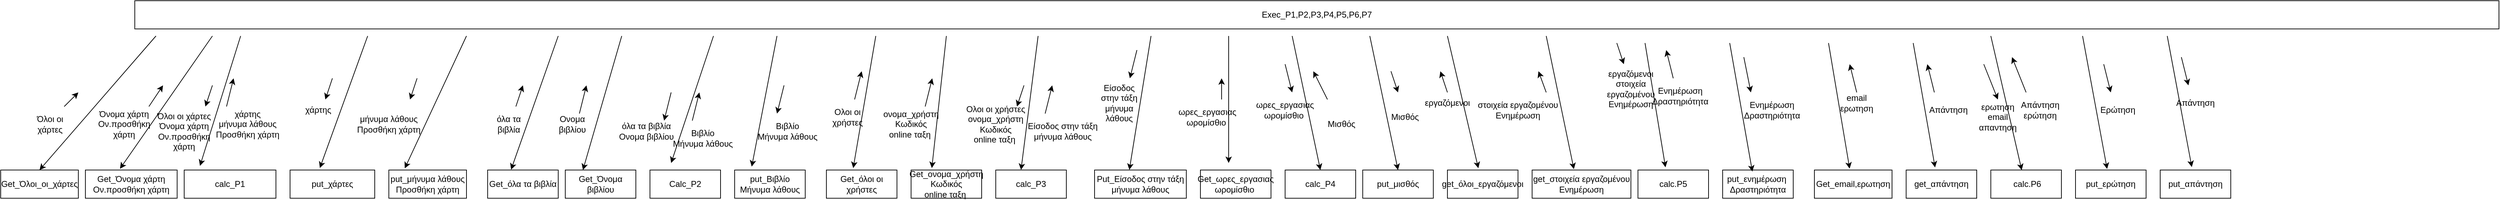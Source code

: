 <mxfile version="21.3.2" type="github">
  <diagram name="Σελίδα-1" id="3amP75kJeSOvBXIbC_eX">
    <mxGraphModel dx="857" dy="403" grid="1" gridSize="10" guides="1" tooltips="1" connect="1" arrows="1" fold="1" page="1" pageScale="1" pageWidth="3300" pageHeight="4681" math="0" shadow="0">
      <root>
        <mxCell id="0" />
        <mxCell id="1" parent="0" />
        <mxCell id="pmRhDcLN0mvBYwqN2G9U-1" value="Exec_P1,P2,P3,P4,P5,P6,P7" style="whiteSpace=wrap;html=1;align=center;" vertex="1" parent="1">
          <mxGeometry x="800" y="120" width="3350" height="40" as="geometry" />
        </mxCell>
        <mxCell id="pmRhDcLN0mvBYwqN2G9U-2" value="Get_Όλοι_οι_χάρτες" style="whiteSpace=wrap;html=1;align=center;" vertex="1" parent="1">
          <mxGeometry x="610" y="360" width="110" height="40" as="geometry" />
        </mxCell>
        <mxCell id="pmRhDcLN0mvBYwqN2G9U-3" value="" style="endArrow=classic;html=1;rounded=0;entryX=0.5;entryY=0;entryDx=0;entryDy=0;" edge="1" parent="1" target="pmRhDcLN0mvBYwqN2G9U-2">
          <mxGeometry width="50" height="50" relative="1" as="geometry">
            <mxPoint x="830" y="170" as="sourcePoint" />
            <mxPoint x="840" y="240" as="targetPoint" />
          </mxGeometry>
        </mxCell>
        <mxCell id="pmRhDcLN0mvBYwqN2G9U-4" value="Όλοι οι χάρτες" style="text;html=1;strokeColor=none;fillColor=none;align=center;verticalAlign=middle;whiteSpace=wrap;rounded=0;" vertex="1" parent="1">
          <mxGeometry x="650" y="280" width="60" height="30" as="geometry" />
        </mxCell>
        <mxCell id="pmRhDcLN0mvBYwqN2G9U-5" value="" style="endArrow=classic;html=1;rounded=0;" edge="1" parent="1">
          <mxGeometry width="50" height="50" relative="1" as="geometry">
            <mxPoint x="700" y="270" as="sourcePoint" />
            <mxPoint x="720" y="250" as="targetPoint" />
          </mxGeometry>
        </mxCell>
        <mxCell id="pmRhDcLN0mvBYwqN2G9U-6" value="Get_Όνομα χάρτη&lt;br&gt;Ον.προσθήκη χάρτη" style="whiteSpace=wrap;html=1;align=center;" vertex="1" parent="1">
          <mxGeometry x="730" y="360" width="130" height="40" as="geometry" />
        </mxCell>
        <mxCell id="pmRhDcLN0mvBYwqN2G9U-7" value="" style="endArrow=classic;html=1;rounded=0;entryX=0.377;entryY=-0.044;entryDx=0;entryDy=0;entryPerimeter=0;" edge="1" parent="1" target="pmRhDcLN0mvBYwqN2G9U-6">
          <mxGeometry width="50" height="50" relative="1" as="geometry">
            <mxPoint x="910" y="170" as="sourcePoint" />
            <mxPoint x="880" y="260" as="targetPoint" />
          </mxGeometry>
        </mxCell>
        <mxCell id="pmRhDcLN0mvBYwqN2G9U-8" value="" style="endArrow=classic;html=1;rounded=0;" edge="1" parent="1">
          <mxGeometry width="50" height="50" relative="1" as="geometry">
            <mxPoint x="820" y="270" as="sourcePoint" />
            <mxPoint x="840" y="240" as="targetPoint" />
          </mxGeometry>
        </mxCell>
        <mxCell id="pmRhDcLN0mvBYwqN2G9U-9" value="Όνομα χάρτη&lt;br&gt;Ον.προσθήκη χάρτη" style="text;html=1;strokeColor=none;fillColor=none;align=center;verticalAlign=middle;whiteSpace=wrap;rounded=0;" vertex="1" parent="1">
          <mxGeometry x="750" y="280" width="70" height="30" as="geometry" />
        </mxCell>
        <mxCell id="pmRhDcLN0mvBYwqN2G9U-10" value="calc_Ρ1" style="whiteSpace=wrap;html=1;align=center;" vertex="1" parent="1">
          <mxGeometry x="870" y="360" width="130" height="40" as="geometry" />
        </mxCell>
        <mxCell id="pmRhDcLN0mvBYwqN2G9U-11" value="" style="endArrow=classic;html=1;rounded=0;entryX=0.172;entryY=-0.148;entryDx=0;entryDy=0;entryPerimeter=0;" edge="1" parent="1" target="pmRhDcLN0mvBYwqN2G9U-10">
          <mxGeometry width="50" height="50" relative="1" as="geometry">
            <mxPoint x="950" y="170" as="sourcePoint" />
            <mxPoint x="980" y="260" as="targetPoint" />
          </mxGeometry>
        </mxCell>
        <mxCell id="pmRhDcLN0mvBYwqN2G9U-12" value="" style="endArrow=classic;html=1;rounded=0;" edge="1" parent="1">
          <mxGeometry width="50" height="50" relative="1" as="geometry">
            <mxPoint x="910" y="240" as="sourcePoint" />
            <mxPoint x="900" y="270" as="targetPoint" />
          </mxGeometry>
        </mxCell>
        <mxCell id="pmRhDcLN0mvBYwqN2G9U-13" value="Όλοι οι χάρτες&lt;br&gt;Όνομα χάρτη&lt;br&gt;Ον.προσθήκη χάρτη" style="text;html=1;strokeColor=none;fillColor=none;align=center;verticalAlign=middle;whiteSpace=wrap;rounded=0;" vertex="1" parent="1">
          <mxGeometry x="830" y="290" width="80" height="30" as="geometry" />
        </mxCell>
        <mxCell id="pmRhDcLN0mvBYwqN2G9U-15" value="" style="endArrow=classic;html=1;rounded=0;" edge="1" parent="1">
          <mxGeometry width="50" height="50" relative="1" as="geometry">
            <mxPoint x="930" y="270" as="sourcePoint" />
            <mxPoint x="940" y="230" as="targetPoint" />
          </mxGeometry>
        </mxCell>
        <mxCell id="pmRhDcLN0mvBYwqN2G9U-16" value="χάρτης&lt;br&gt;μήνυμα λάθους&lt;br&gt;Προσθήκη χάρτη" style="text;html=1;strokeColor=none;fillColor=none;align=center;verticalAlign=middle;whiteSpace=wrap;rounded=0;" vertex="1" parent="1">
          <mxGeometry x="910" y="280" width="100" height="30" as="geometry" />
        </mxCell>
        <mxCell id="pmRhDcLN0mvBYwqN2G9U-17" value="put_χάρτες" style="whiteSpace=wrap;html=1;align=center;" vertex="1" parent="1">
          <mxGeometry x="1020" y="360" width="120" height="40" as="geometry" />
        </mxCell>
        <mxCell id="pmRhDcLN0mvBYwqN2G9U-18" value="" style="endArrow=classic;html=1;rounded=0;entryX=0.352;entryY=-0.073;entryDx=0;entryDy=0;entryPerimeter=0;" edge="1" parent="1" target="pmRhDcLN0mvBYwqN2G9U-17">
          <mxGeometry width="50" height="50" relative="1" as="geometry">
            <mxPoint x="1130" y="170" as="sourcePoint" />
            <mxPoint x="1090" y="210" as="targetPoint" />
          </mxGeometry>
        </mxCell>
        <mxCell id="pmRhDcLN0mvBYwqN2G9U-19" value="" style="endArrow=classic;html=1;rounded=0;" edge="1" parent="1">
          <mxGeometry width="50" height="50" relative="1" as="geometry">
            <mxPoint x="1080" y="230" as="sourcePoint" />
            <mxPoint x="1070" y="260" as="targetPoint" />
          </mxGeometry>
        </mxCell>
        <mxCell id="pmRhDcLN0mvBYwqN2G9U-20" value="χάρτης" style="text;html=1;strokeColor=none;fillColor=none;align=center;verticalAlign=middle;whiteSpace=wrap;rounded=0;" vertex="1" parent="1">
          <mxGeometry x="1030" y="260" width="60" height="30" as="geometry" />
        </mxCell>
        <mxCell id="pmRhDcLN0mvBYwqN2G9U-21" value="" style="endArrow=classic;html=1;rounded=0;entryX=0.205;entryY=-0.058;entryDx=0;entryDy=0;entryPerimeter=0;" edge="1" parent="1" target="pmRhDcLN0mvBYwqN2G9U-22">
          <mxGeometry width="50" height="50" relative="1" as="geometry">
            <mxPoint x="1270" y="170" as="sourcePoint" />
            <mxPoint x="1170" y="350" as="targetPoint" />
          </mxGeometry>
        </mxCell>
        <mxCell id="pmRhDcLN0mvBYwqN2G9U-22" value="put_μήνυμα λάθους&lt;br&gt;Προσθήκη χάρτη" style="whiteSpace=wrap;html=1;align=center;" vertex="1" parent="1">
          <mxGeometry x="1160" y="360" width="110" height="40" as="geometry" />
        </mxCell>
        <mxCell id="pmRhDcLN0mvBYwqN2G9U-23" value="" style="endArrow=classic;html=1;rounded=0;" edge="1" parent="1">
          <mxGeometry width="50" height="50" relative="1" as="geometry">
            <mxPoint x="1200" y="230" as="sourcePoint" />
            <mxPoint x="1190" y="260" as="targetPoint" />
          </mxGeometry>
        </mxCell>
        <mxCell id="pmRhDcLN0mvBYwqN2G9U-24" value="μήνυμα λάθους&lt;br&gt;Προσθήκη χάρτη" style="text;html=1;strokeColor=none;fillColor=none;align=center;verticalAlign=middle;whiteSpace=wrap;rounded=0;" vertex="1" parent="1">
          <mxGeometry x="1110" y="280" width="100" height="30" as="geometry" />
        </mxCell>
        <mxCell id="pmRhDcLN0mvBYwqN2G9U-26" value="Get_όλα τα βιβλία" style="whiteSpace=wrap;html=1;align=center;" vertex="1" parent="1">
          <mxGeometry x="1300" y="360" width="100" height="40" as="geometry" />
        </mxCell>
        <mxCell id="pmRhDcLN0mvBYwqN2G9U-27" value="" style="endArrow=classic;html=1;rounded=0;entryX=0.332;entryY=-0.013;entryDx=0;entryDy=0;entryPerimeter=0;" edge="1" parent="1" target="pmRhDcLN0mvBYwqN2G9U-26">
          <mxGeometry width="50" height="50" relative="1" as="geometry">
            <mxPoint x="1400" y="170" as="sourcePoint" />
            <mxPoint x="1430" y="250" as="targetPoint" />
          </mxGeometry>
        </mxCell>
        <mxCell id="pmRhDcLN0mvBYwqN2G9U-28" value="" style="endArrow=classic;html=1;rounded=0;" edge="1" parent="1">
          <mxGeometry width="50" height="50" relative="1" as="geometry">
            <mxPoint x="1340" y="270" as="sourcePoint" />
            <mxPoint x="1350" y="240" as="targetPoint" />
          </mxGeometry>
        </mxCell>
        <mxCell id="pmRhDcLN0mvBYwqN2G9U-29" value="όλα τα βιβλία" style="text;html=1;strokeColor=none;fillColor=none;align=center;verticalAlign=middle;whiteSpace=wrap;rounded=0;" vertex="1" parent="1">
          <mxGeometry x="1300" y="280" width="60" height="30" as="geometry" />
        </mxCell>
        <mxCell id="pmRhDcLN0mvBYwqN2G9U-30" value="Get_Όνομα βιβλίου" style="whiteSpace=wrap;html=1;align=center;" vertex="1" parent="1">
          <mxGeometry x="1410" y="360" width="100" height="40" as="geometry" />
        </mxCell>
        <mxCell id="pmRhDcLN0mvBYwqN2G9U-31" value="" style="endArrow=classic;html=1;rounded=0;entryX=0.25;entryY=0;entryDx=0;entryDy=0;" edge="1" parent="1" target="pmRhDcLN0mvBYwqN2G9U-30">
          <mxGeometry width="50" height="50" relative="1" as="geometry">
            <mxPoint x="1490" y="170" as="sourcePoint" />
            <mxPoint x="1450" y="240" as="targetPoint" />
          </mxGeometry>
        </mxCell>
        <mxCell id="pmRhDcLN0mvBYwqN2G9U-33" value="" style="endArrow=classic;html=1;rounded=0;" edge="1" parent="1">
          <mxGeometry width="50" height="50" relative="1" as="geometry">
            <mxPoint x="1430" y="280" as="sourcePoint" />
            <mxPoint x="1440" y="240" as="targetPoint" />
          </mxGeometry>
        </mxCell>
        <mxCell id="pmRhDcLN0mvBYwqN2G9U-34" value="Ονομα βιβλίου" style="text;html=1;strokeColor=none;fillColor=none;align=center;verticalAlign=middle;whiteSpace=wrap;rounded=0;" vertex="1" parent="1">
          <mxGeometry x="1390" y="280" width="60" height="30" as="geometry" />
        </mxCell>
        <mxCell id="pmRhDcLN0mvBYwqN2G9U-35" value="Calc_Ρ2" style="whiteSpace=wrap;html=1;align=center;" vertex="1" parent="1">
          <mxGeometry x="1530" y="360" width="100" height="40" as="geometry" />
        </mxCell>
        <mxCell id="pmRhDcLN0mvBYwqN2G9U-36" value="" style="endArrow=classic;html=1;rounded=0;" edge="1" parent="1">
          <mxGeometry width="50" height="50" relative="1" as="geometry">
            <mxPoint x="1620" y="170" as="sourcePoint" />
            <mxPoint x="1560" y="350" as="targetPoint" />
            <Array as="points" />
          </mxGeometry>
        </mxCell>
        <mxCell id="pmRhDcLN0mvBYwqN2G9U-37" value="" style="endArrow=classic;html=1;rounded=0;" edge="1" parent="1">
          <mxGeometry width="50" height="50" relative="1" as="geometry">
            <mxPoint x="1560" y="250" as="sourcePoint" />
            <mxPoint x="1550" y="290" as="targetPoint" />
          </mxGeometry>
        </mxCell>
        <mxCell id="pmRhDcLN0mvBYwqN2G9U-38" value="όλα τα βιβλία&lt;br&gt;Ονομα βιβλίου" style="text;html=1;strokeColor=none;fillColor=none;align=center;verticalAlign=middle;whiteSpace=wrap;rounded=0;" vertex="1" parent="1">
          <mxGeometry x="1480" y="290" width="90" height="30" as="geometry" />
        </mxCell>
        <mxCell id="pmRhDcLN0mvBYwqN2G9U-39" value="" style="endArrow=classic;html=1;rounded=0;" edge="1" parent="1">
          <mxGeometry width="50" height="50" relative="1" as="geometry">
            <mxPoint x="1590" y="290" as="sourcePoint" />
            <mxPoint x="1600" y="250" as="targetPoint" />
          </mxGeometry>
        </mxCell>
        <mxCell id="pmRhDcLN0mvBYwqN2G9U-40" value="Βιβλίο&lt;br&gt;Μήνυμα λάθους" style="text;html=1;strokeColor=none;fillColor=none;align=center;verticalAlign=middle;whiteSpace=wrap;rounded=0;" vertex="1" parent="1">
          <mxGeometry x="1560" y="300" width="90" height="30" as="geometry" />
        </mxCell>
        <mxCell id="pmRhDcLN0mvBYwqN2G9U-42" value="put_Βιβλίο&lt;br&gt;Μήνυμα λάθους" style="whiteSpace=wrap;html=1;align=center;" vertex="1" parent="1">
          <mxGeometry x="1650" y="360" width="100" height="40" as="geometry" />
        </mxCell>
        <mxCell id="pmRhDcLN0mvBYwqN2G9U-43" value="" style="endArrow=classic;html=1;rounded=0;entryX=0.242;entryY=-0.121;entryDx=0;entryDy=0;entryPerimeter=0;" edge="1" parent="1" target="pmRhDcLN0mvBYwqN2G9U-42">
          <mxGeometry width="50" height="50" relative="1" as="geometry">
            <mxPoint x="1710" y="170" as="sourcePoint" />
            <mxPoint x="1730" y="250" as="targetPoint" />
          </mxGeometry>
        </mxCell>
        <mxCell id="pmRhDcLN0mvBYwqN2G9U-44" value="" style="endArrow=classic;html=1;rounded=0;" edge="1" parent="1">
          <mxGeometry width="50" height="50" relative="1" as="geometry">
            <mxPoint x="1720" y="240" as="sourcePoint" />
            <mxPoint x="1710" y="280" as="targetPoint" />
          </mxGeometry>
        </mxCell>
        <mxCell id="pmRhDcLN0mvBYwqN2G9U-45" value="Βιβλίο&lt;br&gt;Μήνυμα λάθους" style="text;html=1;strokeColor=none;fillColor=none;align=center;verticalAlign=middle;whiteSpace=wrap;rounded=0;" vertex="1" parent="1">
          <mxGeometry x="1680" y="290" width="90" height="30" as="geometry" />
        </mxCell>
        <mxCell id="pmRhDcLN0mvBYwqN2G9U-46" value="Get_όλοι οι χρήστες" style="whiteSpace=wrap;html=1;align=center;" vertex="1" parent="1">
          <mxGeometry x="1780" y="360" width="100" height="40" as="geometry" />
        </mxCell>
        <mxCell id="pmRhDcLN0mvBYwqN2G9U-47" value="" style="endArrow=classic;html=1;rounded=0;entryX=0.38;entryY=-0.07;entryDx=0;entryDy=0;entryPerimeter=0;" edge="1" parent="1" target="pmRhDcLN0mvBYwqN2G9U-46">
          <mxGeometry width="50" height="50" relative="1" as="geometry">
            <mxPoint x="1850" y="170" as="sourcePoint" />
            <mxPoint x="1850" y="270" as="targetPoint" />
          </mxGeometry>
        </mxCell>
        <mxCell id="pmRhDcLN0mvBYwqN2G9U-48" value="" style="endArrow=classic;html=1;rounded=0;" edge="1" parent="1">
          <mxGeometry width="50" height="50" relative="1" as="geometry">
            <mxPoint x="1820" y="260" as="sourcePoint" />
            <mxPoint x="1830" y="220" as="targetPoint" />
          </mxGeometry>
        </mxCell>
        <mxCell id="pmRhDcLN0mvBYwqN2G9U-49" value="Ολοι οι χρήστες" style="text;html=1;strokeColor=none;fillColor=none;align=center;verticalAlign=middle;whiteSpace=wrap;rounded=0;" vertex="1" parent="1">
          <mxGeometry x="1780" y="270" width="60" height="30" as="geometry" />
        </mxCell>
        <mxCell id="pmRhDcLN0mvBYwqN2G9U-50" value="Get_ονομα_χρήστη&lt;br&gt;Κωδικός&lt;br&gt;online ταξη&amp;nbsp;" style="whiteSpace=wrap;html=1;align=center;" vertex="1" parent="1">
          <mxGeometry x="1900" y="360" width="100" height="40" as="geometry" />
        </mxCell>
        <mxCell id="pmRhDcLN0mvBYwqN2G9U-51" value="" style="endArrow=classic;html=1;rounded=0;entryX=0.294;entryY=-0.07;entryDx=0;entryDy=0;entryPerimeter=0;" edge="1" parent="1" target="pmRhDcLN0mvBYwqN2G9U-50">
          <mxGeometry width="50" height="50" relative="1" as="geometry">
            <mxPoint x="1950" y="170" as="sourcePoint" />
            <mxPoint x="1940" y="250" as="targetPoint" />
          </mxGeometry>
        </mxCell>
        <mxCell id="pmRhDcLN0mvBYwqN2G9U-52" value="" style="endArrow=classic;html=1;rounded=0;" edge="1" parent="1">
          <mxGeometry width="50" height="50" relative="1" as="geometry">
            <mxPoint x="1920" y="270" as="sourcePoint" />
            <mxPoint x="1930" y="230" as="targetPoint" />
          </mxGeometry>
        </mxCell>
        <mxCell id="pmRhDcLN0mvBYwqN2G9U-53" value="ονομα_χρήστη&lt;br&gt;Κωδικός&lt;br&gt;online ταξη&amp;nbsp;" style="text;html=1;strokeColor=none;fillColor=none;align=center;verticalAlign=middle;whiteSpace=wrap;rounded=0;" vertex="1" parent="1">
          <mxGeometry x="1845" y="280" width="110" height="30" as="geometry" />
        </mxCell>
        <mxCell id="pmRhDcLN0mvBYwqN2G9U-54" value="calc_P3" style="whiteSpace=wrap;html=1;align=center;" vertex="1" parent="1">
          <mxGeometry x="2020" y="360" width="100" height="40" as="geometry" />
        </mxCell>
        <mxCell id="pmRhDcLN0mvBYwqN2G9U-55" value="" style="endArrow=classic;html=1;rounded=0;entryX=0.358;entryY=-0.005;entryDx=0;entryDy=0;entryPerimeter=0;" edge="1" parent="1" target="pmRhDcLN0mvBYwqN2G9U-54">
          <mxGeometry width="50" height="50" relative="1" as="geometry">
            <mxPoint x="2080" y="170" as="sourcePoint" />
            <mxPoint x="2060" y="260" as="targetPoint" />
          </mxGeometry>
        </mxCell>
        <mxCell id="pmRhDcLN0mvBYwqN2G9U-56" value="" style="endArrow=classic;html=1;rounded=0;" edge="1" parent="1">
          <mxGeometry width="50" height="50" relative="1" as="geometry">
            <mxPoint x="2060" y="240" as="sourcePoint" />
            <mxPoint x="2050" y="270" as="targetPoint" />
          </mxGeometry>
        </mxCell>
        <mxCell id="pmRhDcLN0mvBYwqN2G9U-57" value="Ολοι οι χρήστες&lt;br&gt;ονομα_χρήστη&lt;br&gt;Κωδικός&lt;br&gt;online ταξη&amp;nbsp;" style="text;html=1;strokeColor=none;fillColor=none;align=center;verticalAlign=middle;whiteSpace=wrap;rounded=0;" vertex="1" parent="1">
          <mxGeometry x="1970" y="280" width="100" height="30" as="geometry" />
        </mxCell>
        <mxCell id="pmRhDcLN0mvBYwqN2G9U-59" value="" style="endArrow=classic;html=1;rounded=0;" edge="1" parent="1">
          <mxGeometry width="50" height="50" relative="1" as="geometry">
            <mxPoint x="2090" y="280" as="sourcePoint" />
            <mxPoint x="2100" y="240" as="targetPoint" />
          </mxGeometry>
        </mxCell>
        <mxCell id="pmRhDcLN0mvBYwqN2G9U-60" value="Είσοδος στην τάξη&lt;br&gt;μήνυμα λάθους" style="text;html=1;strokeColor=none;fillColor=none;align=center;verticalAlign=middle;whiteSpace=wrap;rounded=0;" vertex="1" parent="1">
          <mxGeometry x="2060" y="290" width="110" height="30" as="geometry" />
        </mxCell>
        <mxCell id="pmRhDcLN0mvBYwqN2G9U-61" value="Put_Είσοδος στην τάξη&lt;br&gt;μήνυμα λάθους" style="whiteSpace=wrap;html=1;align=center;" vertex="1" parent="1">
          <mxGeometry x="2160" y="360" width="130" height="40" as="geometry" />
        </mxCell>
        <mxCell id="pmRhDcLN0mvBYwqN2G9U-62" value="" style="endArrow=classic;html=1;rounded=0;entryX=0.379;entryY=-0.005;entryDx=0;entryDy=0;entryPerimeter=0;" edge="1" parent="1" target="pmRhDcLN0mvBYwqN2G9U-61">
          <mxGeometry width="50" height="50" relative="1" as="geometry">
            <mxPoint x="2240" y="170" as="sourcePoint" />
            <mxPoint x="2230" y="260" as="targetPoint" />
          </mxGeometry>
        </mxCell>
        <mxCell id="pmRhDcLN0mvBYwqN2G9U-63" value="" style="endArrow=classic;html=1;rounded=0;" edge="1" parent="1">
          <mxGeometry width="50" height="50" relative="1" as="geometry">
            <mxPoint x="2220" y="190" as="sourcePoint" />
            <mxPoint x="2210" y="230" as="targetPoint" />
          </mxGeometry>
        </mxCell>
        <mxCell id="pmRhDcLN0mvBYwqN2G9U-64" value="Είσοδος στην τάξη&lt;br&gt;μήνυμα λάθους" style="text;html=1;strokeColor=none;fillColor=none;align=center;verticalAlign=middle;whiteSpace=wrap;rounded=0;" vertex="1" parent="1">
          <mxGeometry x="2160" y="250" width="70" height="30" as="geometry" />
        </mxCell>
        <mxCell id="pmRhDcLN0mvBYwqN2G9U-65" value="Get_ωρες_εργασιας&lt;br&gt;ωρομίσθιο&amp;nbsp;" style="whiteSpace=wrap;html=1;align=center;" vertex="1" parent="1">
          <mxGeometry x="2310" y="360" width="100" height="40" as="geometry" />
        </mxCell>
        <mxCell id="pmRhDcLN0mvBYwqN2G9U-66" value="" style="endArrow=classic;html=1;rounded=0;" edge="1" parent="1">
          <mxGeometry width="50" height="50" relative="1" as="geometry">
            <mxPoint x="2350" y="170" as="sourcePoint" />
            <mxPoint x="2350" y="350" as="targetPoint" />
          </mxGeometry>
        </mxCell>
        <mxCell id="pmRhDcLN0mvBYwqN2G9U-67" value="" style="endArrow=classic;html=1;rounded=0;" edge="1" parent="1">
          <mxGeometry width="50" height="50" relative="1" as="geometry">
            <mxPoint x="2340" y="260" as="sourcePoint" />
            <mxPoint x="2340" y="230" as="targetPoint" />
          </mxGeometry>
        </mxCell>
        <mxCell id="pmRhDcLN0mvBYwqN2G9U-68" value="ωρες_εργασιας&lt;br&gt;ωρομίσθιο&amp;nbsp;" style="text;html=1;strokeColor=none;fillColor=none;align=center;verticalAlign=middle;whiteSpace=wrap;rounded=0;" vertex="1" parent="1">
          <mxGeometry x="2290" y="270" width="60" height="30" as="geometry" />
        </mxCell>
        <mxCell id="pmRhDcLN0mvBYwqN2G9U-69" value="calc_P4" style="whiteSpace=wrap;html=1;align=center;" vertex="1" parent="1">
          <mxGeometry x="2430" y="360" width="100" height="40" as="geometry" />
        </mxCell>
        <mxCell id="pmRhDcLN0mvBYwqN2G9U-70" value="" style="endArrow=classic;html=1;rounded=0;entryX=0.5;entryY=0;entryDx=0;entryDy=0;" edge="1" parent="1" target="pmRhDcLN0mvBYwqN2G9U-69">
          <mxGeometry width="50" height="50" relative="1" as="geometry">
            <mxPoint x="2440" y="170" as="sourcePoint" />
            <mxPoint x="2470" y="230" as="targetPoint" />
          </mxGeometry>
        </mxCell>
        <mxCell id="pmRhDcLN0mvBYwqN2G9U-71" value="" style="endArrow=classic;html=1;rounded=0;" edge="1" parent="1">
          <mxGeometry width="50" height="50" relative="1" as="geometry">
            <mxPoint x="2430" y="210" as="sourcePoint" />
            <mxPoint x="2440" y="250" as="targetPoint" />
          </mxGeometry>
        </mxCell>
        <mxCell id="pmRhDcLN0mvBYwqN2G9U-72" value="ωρες_εργασιας&lt;br&gt;ωρομίσθιο&amp;nbsp;" style="text;html=1;strokeColor=none;fillColor=none;align=center;verticalAlign=middle;whiteSpace=wrap;rounded=0;" vertex="1" parent="1">
          <mxGeometry x="2400" y="260" width="60" height="30" as="geometry" />
        </mxCell>
        <mxCell id="pmRhDcLN0mvBYwqN2G9U-73" value="" style="endArrow=classic;html=1;rounded=0;" edge="1" parent="1">
          <mxGeometry width="50" height="50" relative="1" as="geometry">
            <mxPoint x="2490" y="260" as="sourcePoint" />
            <mxPoint x="2470" y="220" as="targetPoint" />
          </mxGeometry>
        </mxCell>
        <mxCell id="pmRhDcLN0mvBYwqN2G9U-74" value="Μισθός" style="text;html=1;strokeColor=none;fillColor=none;align=center;verticalAlign=middle;whiteSpace=wrap;rounded=0;" vertex="1" parent="1">
          <mxGeometry x="2480" y="280" width="60" height="30" as="geometry" />
        </mxCell>
        <mxCell id="pmRhDcLN0mvBYwqN2G9U-75" value="put_μισθός" style="whiteSpace=wrap;html=1;align=center;" vertex="1" parent="1">
          <mxGeometry x="2540" y="360" width="100" height="40" as="geometry" />
        </mxCell>
        <mxCell id="pmRhDcLN0mvBYwqN2G9U-76" value="" style="endArrow=classic;html=1;rounded=0;entryX=0.5;entryY=0;entryDx=0;entryDy=0;" edge="1" parent="1" target="pmRhDcLN0mvBYwqN2G9U-75">
          <mxGeometry width="50" height="50" relative="1" as="geometry">
            <mxPoint x="2550" y="170" as="sourcePoint" />
            <mxPoint x="2610" y="270" as="targetPoint" />
          </mxGeometry>
        </mxCell>
        <mxCell id="pmRhDcLN0mvBYwqN2G9U-77" value="" style="endArrow=classic;html=1;rounded=0;" edge="1" parent="1">
          <mxGeometry width="50" height="50" relative="1" as="geometry">
            <mxPoint x="2580" y="220" as="sourcePoint" />
            <mxPoint x="2590" y="250" as="targetPoint" />
          </mxGeometry>
        </mxCell>
        <mxCell id="pmRhDcLN0mvBYwqN2G9U-80" value="Μισθός" style="text;html=1;strokeColor=none;fillColor=none;align=center;verticalAlign=middle;whiteSpace=wrap;rounded=0;" vertex="1" parent="1">
          <mxGeometry x="2570" y="270" width="60" height="30" as="geometry" />
        </mxCell>
        <mxCell id="pmRhDcLN0mvBYwqN2G9U-81" value="get_όλοι_εργαζόμενοι&lt;br&gt;" style="whiteSpace=wrap;html=1;align=center;" vertex="1" parent="1">
          <mxGeometry x="2660" y="360" width="100" height="40" as="geometry" />
        </mxCell>
        <mxCell id="pmRhDcLN0mvBYwqN2G9U-82" value="" style="endArrow=classic;html=1;rounded=0;entryX=0.438;entryY=-0.064;entryDx=0;entryDy=0;entryPerimeter=0;" edge="1" parent="1" target="pmRhDcLN0mvBYwqN2G9U-81">
          <mxGeometry width="50" height="50" relative="1" as="geometry">
            <mxPoint x="2660" y="170" as="sourcePoint" />
            <mxPoint x="2740" y="270" as="targetPoint" />
          </mxGeometry>
        </mxCell>
        <mxCell id="pmRhDcLN0mvBYwqN2G9U-83" value="" style="endArrow=classic;html=1;rounded=0;" edge="1" parent="1">
          <mxGeometry width="50" height="50" relative="1" as="geometry">
            <mxPoint x="2660" y="250" as="sourcePoint" />
            <mxPoint x="2650" y="220" as="targetPoint" />
          </mxGeometry>
        </mxCell>
        <mxCell id="pmRhDcLN0mvBYwqN2G9U-84" value="εργαζόμενοι" style="text;html=1;strokeColor=none;fillColor=none;align=center;verticalAlign=middle;whiteSpace=wrap;rounded=0;" vertex="1" parent="1">
          <mxGeometry x="2630" y="250" width="60" height="30" as="geometry" />
        </mxCell>
        <mxCell id="pmRhDcLN0mvBYwqN2G9U-85" value="get_στοιχεία εργαζομένου&lt;br&gt;Ενημέρωση" style="whiteSpace=wrap;html=1;align=center;" vertex="1" parent="1">
          <mxGeometry x="2780" y="360" width="140" height="40" as="geometry" />
        </mxCell>
        <mxCell id="pmRhDcLN0mvBYwqN2G9U-86" value="" style="endArrow=classic;html=1;rounded=0;entryX=0.423;entryY=-0.03;entryDx=0;entryDy=0;entryPerimeter=0;" edge="1" parent="1" target="pmRhDcLN0mvBYwqN2G9U-85">
          <mxGeometry width="50" height="50" relative="1" as="geometry">
            <mxPoint x="2800" y="170" as="sourcePoint" />
            <mxPoint x="2840" y="250" as="targetPoint" />
          </mxGeometry>
        </mxCell>
        <mxCell id="pmRhDcLN0mvBYwqN2G9U-87" value="" style="endArrow=classic;html=1;rounded=0;" edge="1" parent="1">
          <mxGeometry width="50" height="50" relative="1" as="geometry">
            <mxPoint x="2800" y="250" as="sourcePoint" />
            <mxPoint x="2789" y="220" as="targetPoint" />
          </mxGeometry>
        </mxCell>
        <mxCell id="pmRhDcLN0mvBYwqN2G9U-89" value="στοιχεία εργαζομένου&lt;br&gt;Ενημέρωση" style="text;html=1;strokeColor=none;fillColor=none;align=center;verticalAlign=middle;whiteSpace=wrap;rounded=0;" vertex="1" parent="1">
          <mxGeometry x="2700" y="260" width="120" height="30" as="geometry" />
        </mxCell>
        <mxCell id="pmRhDcLN0mvBYwqN2G9U-90" value="calc.P5" style="whiteSpace=wrap;html=1;align=center;" vertex="1" parent="1">
          <mxGeometry x="2930" y="360" width="100" height="40" as="geometry" />
        </mxCell>
        <mxCell id="pmRhDcLN0mvBYwqN2G9U-91" value="" style="endArrow=classic;html=1;rounded=0;entryX=0.39;entryY=-0.096;entryDx=0;entryDy=0;entryPerimeter=0;" edge="1" parent="1" target="pmRhDcLN0mvBYwqN2G9U-90">
          <mxGeometry width="50" height="50" relative="1" as="geometry">
            <mxPoint x="2940" y="180" as="sourcePoint" />
            <mxPoint x="2970" y="260" as="targetPoint" />
          </mxGeometry>
        </mxCell>
        <mxCell id="pmRhDcLN0mvBYwqN2G9U-92" value="εργαζόμενοι&lt;br&gt;στοιχεία εργαζομένου&lt;br&gt;Ενημέρωση" style="text;html=1;strokeColor=none;fillColor=none;align=center;verticalAlign=middle;whiteSpace=wrap;rounded=0;" vertex="1" parent="1">
          <mxGeometry x="2890" y="230" width="60" height="30" as="geometry" />
        </mxCell>
        <mxCell id="pmRhDcLN0mvBYwqN2G9U-93" value="" style="endArrow=classic;html=1;rounded=0;" edge="1" parent="1">
          <mxGeometry width="50" height="50" relative="1" as="geometry">
            <mxPoint x="2900" y="180" as="sourcePoint" />
            <mxPoint x="2910" y="210" as="targetPoint" />
          </mxGeometry>
        </mxCell>
        <mxCell id="pmRhDcLN0mvBYwqN2G9U-94" value="" style="endArrow=classic;html=1;rounded=0;" edge="1" parent="1">
          <mxGeometry width="50" height="50" relative="1" as="geometry">
            <mxPoint x="2980" y="230" as="sourcePoint" />
            <mxPoint x="2970" y="190" as="targetPoint" />
          </mxGeometry>
        </mxCell>
        <mxCell id="pmRhDcLN0mvBYwqN2G9U-95" value="Ενημέρωση&lt;br&gt;Δραστηριότητα" style="text;html=1;strokeColor=none;fillColor=none;align=center;verticalAlign=middle;whiteSpace=wrap;rounded=0;" vertex="1" parent="1">
          <mxGeometry x="2960" y="240" width="60" height="30" as="geometry" />
        </mxCell>
        <mxCell id="pmRhDcLN0mvBYwqN2G9U-96" value="put_ενημέρωση&amp;nbsp;&lt;br&gt;Δραστηριότητα" style="whiteSpace=wrap;html=1;align=center;" vertex="1" parent="1">
          <mxGeometry x="3050" y="360" width="100" height="40" as="geometry" />
        </mxCell>
        <mxCell id="pmRhDcLN0mvBYwqN2G9U-97" value="" style="endArrow=classic;html=1;rounded=0;entryX=0.421;entryY=0.057;entryDx=0;entryDy=0;entryPerimeter=0;" edge="1" parent="1" target="pmRhDcLN0mvBYwqN2G9U-96">
          <mxGeometry width="50" height="50" relative="1" as="geometry">
            <mxPoint x="3060" y="180" as="sourcePoint" />
            <mxPoint x="3120" y="280" as="targetPoint" />
          </mxGeometry>
        </mxCell>
        <mxCell id="pmRhDcLN0mvBYwqN2G9U-98" value="" style="endArrow=classic;html=1;rounded=0;" edge="1" parent="1">
          <mxGeometry width="50" height="50" relative="1" as="geometry">
            <mxPoint x="3080" y="200" as="sourcePoint" />
            <mxPoint x="3090" y="250" as="targetPoint" />
          </mxGeometry>
        </mxCell>
        <mxCell id="pmRhDcLN0mvBYwqN2G9U-99" value="Ενημέρωση&lt;br&gt;Δραστηριότητα" style="text;html=1;strokeColor=none;fillColor=none;align=center;verticalAlign=middle;whiteSpace=wrap;rounded=0;" vertex="1" parent="1">
          <mxGeometry x="3090" y="260" width="60" height="30" as="geometry" />
        </mxCell>
        <mxCell id="pmRhDcLN0mvBYwqN2G9U-100" value="Get_email,ερωτηση" style="whiteSpace=wrap;html=1;align=center;" vertex="1" parent="1">
          <mxGeometry x="3180" y="360" width="110" height="40" as="geometry" />
        </mxCell>
        <mxCell id="pmRhDcLN0mvBYwqN2G9U-101" value="" style="endArrow=classic;html=1;rounded=0;entryX=0.454;entryY=-0.05;entryDx=0;entryDy=0;entryPerimeter=0;" edge="1" parent="1" target="pmRhDcLN0mvBYwqN2G9U-100">
          <mxGeometry width="50" height="50" relative="1" as="geometry">
            <mxPoint x="3200" y="180" as="sourcePoint" />
            <mxPoint x="3270" y="270" as="targetPoint" />
          </mxGeometry>
        </mxCell>
        <mxCell id="pmRhDcLN0mvBYwqN2G9U-102" value="" style="endArrow=classic;html=1;rounded=0;exitX=0.5;exitY=0;exitDx=0;exitDy=0;" edge="1" parent="1" source="pmRhDcLN0mvBYwqN2G9U-103">
          <mxGeometry width="50" height="50" relative="1" as="geometry">
            <mxPoint x="3260" y="230" as="sourcePoint" />
            <mxPoint x="3230" y="210" as="targetPoint" />
          </mxGeometry>
        </mxCell>
        <mxCell id="pmRhDcLN0mvBYwqN2G9U-103" value="email&lt;br&gt;ερωτηση" style="text;html=1;strokeColor=none;fillColor=none;align=center;verticalAlign=middle;whiteSpace=wrap;rounded=0;" vertex="1" parent="1">
          <mxGeometry x="3210" y="250" width="60" height="30" as="geometry" />
        </mxCell>
        <mxCell id="pmRhDcLN0mvBYwqN2G9U-104" value="get_απάντηση" style="whiteSpace=wrap;html=1;align=center;" vertex="1" parent="1">
          <mxGeometry x="3310" y="360" width="100" height="40" as="geometry" />
        </mxCell>
        <mxCell id="pmRhDcLN0mvBYwqN2G9U-105" value="" style="endArrow=classic;html=1;rounded=0;entryX=0.41;entryY=-0.091;entryDx=0;entryDy=0;entryPerimeter=0;" edge="1" parent="1" target="pmRhDcLN0mvBYwqN2G9U-104">
          <mxGeometry width="50" height="50" relative="1" as="geometry">
            <mxPoint x="3320" y="180" as="sourcePoint" />
            <mxPoint x="3370" y="290" as="targetPoint" />
          </mxGeometry>
        </mxCell>
        <mxCell id="pmRhDcLN0mvBYwqN2G9U-106" value="" style="endArrow=classic;html=1;rounded=0;" edge="1" parent="1">
          <mxGeometry width="50" height="50" relative="1" as="geometry">
            <mxPoint x="3350" y="250" as="sourcePoint" />
            <mxPoint x="3340" y="210" as="targetPoint" />
          </mxGeometry>
        </mxCell>
        <mxCell id="pmRhDcLN0mvBYwqN2G9U-107" value="Απάντηση" style="text;html=1;strokeColor=none;fillColor=none;align=center;verticalAlign=middle;whiteSpace=wrap;rounded=0;" vertex="1" parent="1">
          <mxGeometry x="3340" y="260" width="60" height="30" as="geometry" />
        </mxCell>
        <mxCell id="pmRhDcLN0mvBYwqN2G9U-108" value="&amp;nbsp;calc.Ρ6" style="whiteSpace=wrap;html=1;align=center;" vertex="1" parent="1">
          <mxGeometry x="3430" y="360" width="100" height="40" as="geometry" />
        </mxCell>
        <mxCell id="pmRhDcLN0mvBYwqN2G9U-109" value="" style="endArrow=classic;html=1;rounded=0;entryX=0.438;entryY=0.005;entryDx=0;entryDy=0;entryPerimeter=0;" edge="1" parent="1" target="pmRhDcLN0mvBYwqN2G9U-108">
          <mxGeometry width="50" height="50" relative="1" as="geometry">
            <mxPoint x="3430" y="170" as="sourcePoint" />
            <mxPoint x="3460" y="250" as="targetPoint" />
          </mxGeometry>
        </mxCell>
        <mxCell id="pmRhDcLN0mvBYwqN2G9U-110" value="" style="endArrow=classic;html=1;rounded=0;" edge="1" parent="1">
          <mxGeometry width="50" height="50" relative="1" as="geometry">
            <mxPoint x="3420" y="210" as="sourcePoint" />
            <mxPoint x="3440" y="260" as="targetPoint" />
          </mxGeometry>
        </mxCell>
        <mxCell id="pmRhDcLN0mvBYwqN2G9U-111" value="ερωτηση&lt;br&gt;email&lt;br&gt;απαντηση" style="text;html=1;strokeColor=none;fillColor=none;align=center;verticalAlign=middle;whiteSpace=wrap;rounded=0;" vertex="1" parent="1">
          <mxGeometry x="3410" y="270" width="60" height="30" as="geometry" />
        </mxCell>
        <mxCell id="pmRhDcLN0mvBYwqN2G9U-112" value="" style="endArrow=classic;html=1;rounded=0;" edge="1" parent="1">
          <mxGeometry width="50" height="50" relative="1" as="geometry">
            <mxPoint x="3480" y="250" as="sourcePoint" />
            <mxPoint x="3460" y="200" as="targetPoint" />
          </mxGeometry>
        </mxCell>
        <mxCell id="pmRhDcLN0mvBYwqN2G9U-113" value="Απάντηση&lt;br&gt;ερώτηση" style="text;html=1;strokeColor=none;fillColor=none;align=center;verticalAlign=middle;whiteSpace=wrap;rounded=0;" vertex="1" parent="1">
          <mxGeometry x="3470" y="260" width="60" height="30" as="geometry" />
        </mxCell>
        <mxCell id="pmRhDcLN0mvBYwqN2G9U-114" value="put_ερώτηση" style="whiteSpace=wrap;html=1;align=center;" vertex="1" parent="1">
          <mxGeometry x="3550" y="360" width="100" height="40" as="geometry" />
        </mxCell>
        <mxCell id="pmRhDcLN0mvBYwqN2G9U-115" value="" style="endArrow=classic;html=1;rounded=0;entryX=0.448;entryY=-0.036;entryDx=0;entryDy=0;entryPerimeter=0;" edge="1" parent="1" target="pmRhDcLN0mvBYwqN2G9U-114">
          <mxGeometry width="50" height="50" relative="1" as="geometry">
            <mxPoint x="3560" y="170" as="sourcePoint" />
            <mxPoint x="3600" y="250" as="targetPoint" />
          </mxGeometry>
        </mxCell>
        <mxCell id="pmRhDcLN0mvBYwqN2G9U-116" value="" style="endArrow=classic;html=1;rounded=0;" edge="1" parent="1">
          <mxGeometry width="50" height="50" relative="1" as="geometry">
            <mxPoint x="3590" y="210" as="sourcePoint" />
            <mxPoint x="3600" y="250" as="targetPoint" />
          </mxGeometry>
        </mxCell>
        <mxCell id="pmRhDcLN0mvBYwqN2G9U-117" value="Ερώτηση" style="text;html=1;strokeColor=none;fillColor=none;align=center;verticalAlign=middle;whiteSpace=wrap;rounded=0;" vertex="1" parent="1">
          <mxGeometry x="3580" y="260" width="60" height="30" as="geometry" />
        </mxCell>
        <mxCell id="pmRhDcLN0mvBYwqN2G9U-119" value="put_απάντηση" style="whiteSpace=wrap;html=1;align=center;" vertex="1" parent="1">
          <mxGeometry x="3670" y="360" width="100" height="40" as="geometry" />
        </mxCell>
        <mxCell id="pmRhDcLN0mvBYwqN2G9U-120" value="" style="endArrow=classic;html=1;rounded=0;entryX=0.448;entryY=-0.105;entryDx=0;entryDy=0;entryPerimeter=0;" edge="1" parent="1" target="pmRhDcLN0mvBYwqN2G9U-119">
          <mxGeometry width="50" height="50" relative="1" as="geometry">
            <mxPoint x="3680" y="170" as="sourcePoint" />
            <mxPoint x="3750" y="220" as="targetPoint" />
          </mxGeometry>
        </mxCell>
        <mxCell id="pmRhDcLN0mvBYwqN2G9U-121" value="" style="endArrow=classic;html=1;rounded=0;" edge="1" parent="1">
          <mxGeometry width="50" height="50" relative="1" as="geometry">
            <mxPoint x="3700" y="200" as="sourcePoint" />
            <mxPoint x="3710" y="240" as="targetPoint" />
          </mxGeometry>
        </mxCell>
        <mxCell id="pmRhDcLN0mvBYwqN2G9U-122" value="Απάντηση" style="text;html=1;strokeColor=none;fillColor=none;align=center;verticalAlign=middle;whiteSpace=wrap;rounded=0;" vertex="1" parent="1">
          <mxGeometry x="3690" y="250" width="60" height="30" as="geometry" />
        </mxCell>
      </root>
    </mxGraphModel>
  </diagram>
</mxfile>
